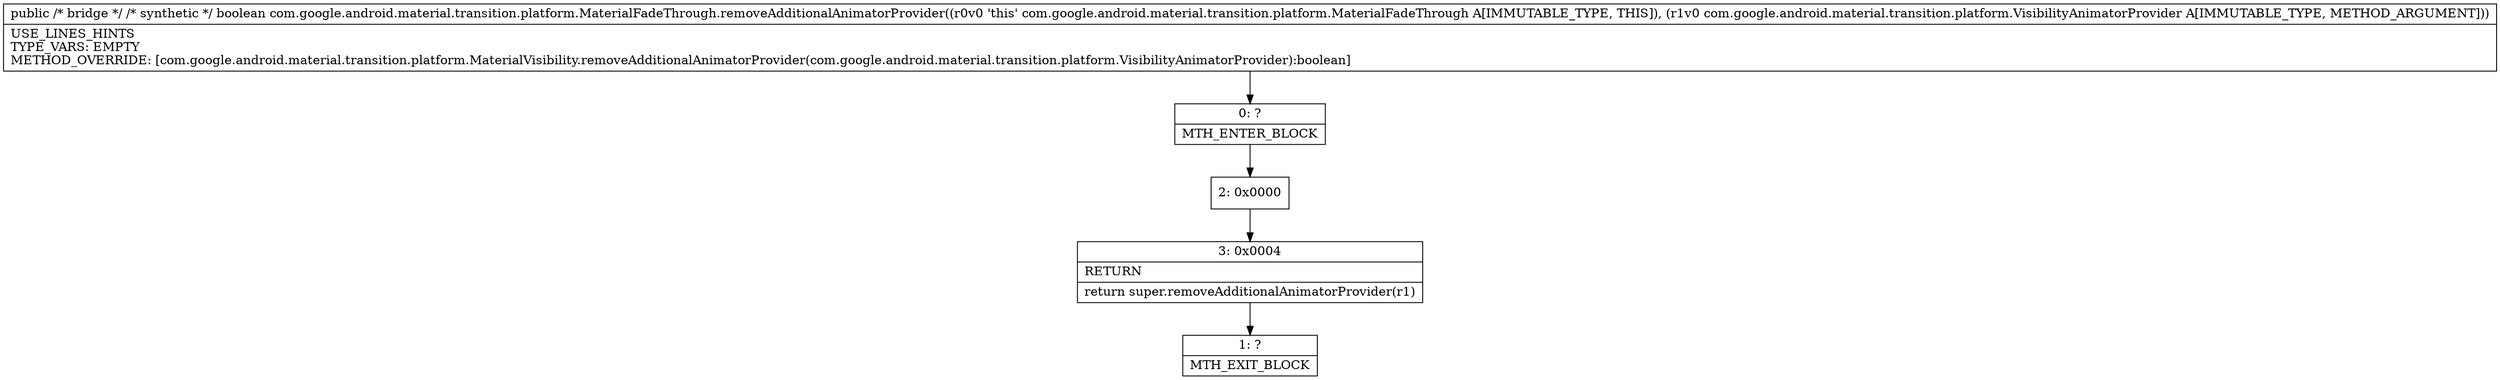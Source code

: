 digraph "CFG forcom.google.android.material.transition.platform.MaterialFadeThrough.removeAdditionalAnimatorProvider(Lcom\/google\/android\/material\/transition\/platform\/VisibilityAnimatorProvider;)Z" {
Node_0 [shape=record,label="{0\:\ ?|MTH_ENTER_BLOCK\l}"];
Node_2 [shape=record,label="{2\:\ 0x0000}"];
Node_3 [shape=record,label="{3\:\ 0x0004|RETURN\l|return super.removeAdditionalAnimatorProvider(r1)\l}"];
Node_1 [shape=record,label="{1\:\ ?|MTH_EXIT_BLOCK\l}"];
MethodNode[shape=record,label="{public \/* bridge *\/ \/* synthetic *\/ boolean com.google.android.material.transition.platform.MaterialFadeThrough.removeAdditionalAnimatorProvider((r0v0 'this' com.google.android.material.transition.platform.MaterialFadeThrough A[IMMUTABLE_TYPE, THIS]), (r1v0 com.google.android.material.transition.platform.VisibilityAnimatorProvider A[IMMUTABLE_TYPE, METHOD_ARGUMENT]))  | USE_LINES_HINTS\lTYPE_VARS: EMPTY\lMETHOD_OVERRIDE: [com.google.android.material.transition.platform.MaterialVisibility.removeAdditionalAnimatorProvider(com.google.android.material.transition.platform.VisibilityAnimatorProvider):boolean]\l}"];
MethodNode -> Node_0;Node_0 -> Node_2;
Node_2 -> Node_3;
Node_3 -> Node_1;
}

